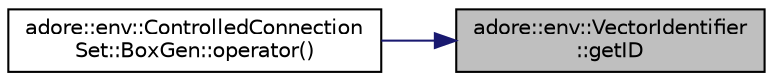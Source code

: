 digraph "adore::env::VectorIdentifier::getID"
{
 // LATEX_PDF_SIZE
  edge [fontname="Helvetica",fontsize="10",labelfontname="Helvetica",labelfontsize="10"];
  node [fontname="Helvetica",fontsize="10",shape=record];
  rankdir="RL";
  Node1 [label="adore::env::VectorIdentifier\l::getID",height=0.2,width=0.4,color="black", fillcolor="grey75", style="filled", fontcolor="black",tooltip=" "];
  Node1 -> Node2 [dir="back",color="midnightblue",fontsize="10",style="solid",fontname="Helvetica"];
  Node2 [label="adore::env::ControlledConnection\lSet::BoxGen::operator()",height=0.2,width=0.4,color="black", fillcolor="white", style="filled",URL="$structadore_1_1env_1_1ControlledConnectionSet_1_1BoxGen.html#a454517728fcb562c9250a1293ac3e49d",tooltip=" "];
}
